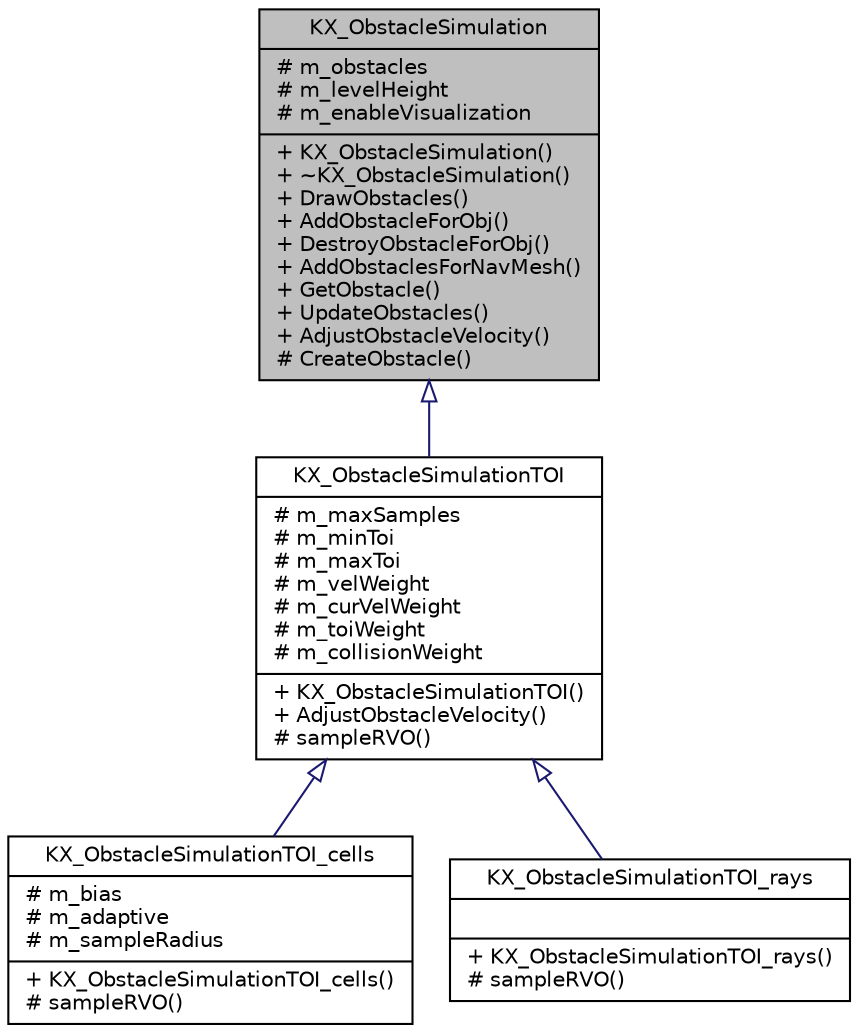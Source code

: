digraph G
{
  edge [fontname="Helvetica",fontsize="10",labelfontname="Helvetica",labelfontsize="10"];
  node [fontname="Helvetica",fontsize="10",shape=record];
  Node1 [label="{KX_ObstacleSimulation\n|# m_obstacles\l# m_levelHeight\l# m_enableVisualization\l|+ KX_ObstacleSimulation()\l+ ~KX_ObstacleSimulation()\l+ DrawObstacles()\l+ AddObstacleForObj()\l+ DestroyObstacleForObj()\l+ AddObstaclesForNavMesh()\l+ GetObstacle()\l+ UpdateObstacles()\l+ AdjustObstacleVelocity()\l# CreateObstacle()\l}",height=0.2,width=0.4,color="black", fillcolor="grey75", style="filled" fontcolor="black"];
  Node1 -> Node2 [dir=back,color="midnightblue",fontsize="10",style="solid",arrowtail="empty",fontname="Helvetica"];
  Node2 [label="{KX_ObstacleSimulationTOI\n|# m_maxSamples\l# m_minToi\l# m_maxToi\l# m_velWeight\l# m_curVelWeight\l# m_toiWeight\l# m_collisionWeight\l|+ KX_ObstacleSimulationTOI()\l+ AdjustObstacleVelocity()\l# sampleRVO()\l}",height=0.2,width=0.4,color="black", fillcolor="white", style="filled",URL="$d5/dd2/classKX__ObstacleSimulationTOI.html"];
  Node2 -> Node3 [dir=back,color="midnightblue",fontsize="10",style="solid",arrowtail="empty",fontname="Helvetica"];
  Node3 [label="{KX_ObstacleSimulationTOI_cells\n|# m_bias\l# m_adaptive\l# m_sampleRadius\l|+ KX_ObstacleSimulationTOI_cells()\l# sampleRVO()\l}",height=0.2,width=0.4,color="black", fillcolor="white", style="filled",URL="$de/d1c/classKX__ObstacleSimulationTOI__cells.html"];
  Node2 -> Node4 [dir=back,color="midnightblue",fontsize="10",style="solid",arrowtail="empty",fontname="Helvetica"];
  Node4 [label="{KX_ObstacleSimulationTOI_rays\n||+ KX_ObstacleSimulationTOI_rays()\l# sampleRVO()\l}",height=0.2,width=0.4,color="black", fillcolor="white", style="filled",URL="$d0/d12/classKX__ObstacleSimulationTOI__rays.html"];
}
